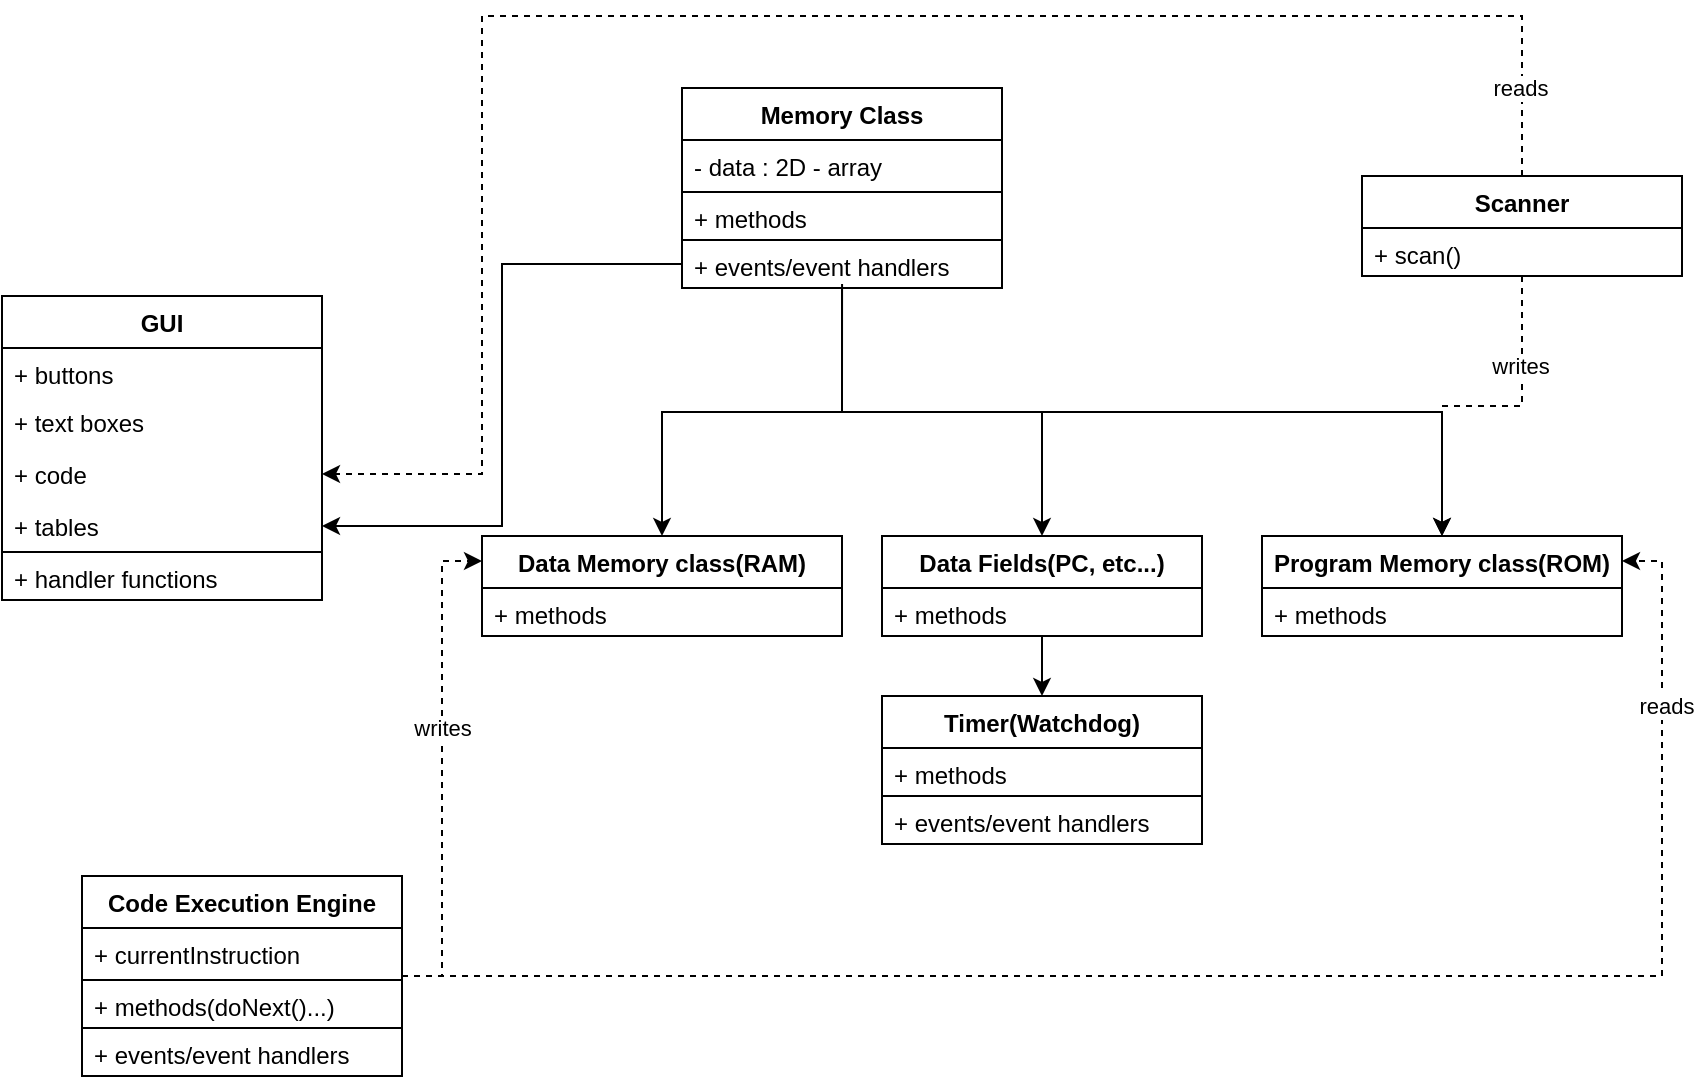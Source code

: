 <mxfile version="14.5.10" type="device"><diagram id="C5RBs43oDa-KdzZeNtuy" name="Page-1"><mxGraphModel dx="1146" dy="526" grid="1" gridSize="10" guides="1" tooltips="1" connect="1" arrows="1" fold="1" page="1" pageScale="1" pageWidth="827" pageHeight="1169" math="0" shadow="0"><root><mxCell id="WIyWlLk6GJQsqaUBKTNV-0"/><mxCell id="WIyWlLk6GJQsqaUBKTNV-1" parent="WIyWlLk6GJQsqaUBKTNV-0"/><mxCell id="XbqR5baaGqiQ-R2WKdG--1" value="GUI" style="swimlane;fontStyle=1;align=center;verticalAlign=top;childLayout=stackLayout;horizontal=1;startSize=26;horizontalStack=0;resizeParent=1;resizeParentMax=0;resizeLast=0;collapsible=1;marginBottom=0;" vertex="1" parent="WIyWlLk6GJQsqaUBKTNV-1"><mxGeometry x="200" y="200" width="160" height="152" as="geometry"/></mxCell><mxCell id="XbqR5baaGqiQ-R2WKdG--2" value="+ buttons" style="text;strokeColor=none;fillColor=none;align=left;verticalAlign=top;spacingLeft=4;spacingRight=4;overflow=hidden;rotatable=0;points=[[0,0.5],[1,0.5]];portConstraint=eastwest;" vertex="1" parent="XbqR5baaGqiQ-R2WKdG--1"><mxGeometry y="26" width="160" height="24" as="geometry"/></mxCell><mxCell id="XbqR5baaGqiQ-R2WKdG--4" value="+ text boxes" style="text;align=left;verticalAlign=top;spacingLeft=4;spacingRight=4;overflow=hidden;rotatable=0;points=[[0,0.5],[1,0.5]];portConstraint=eastwest;" vertex="1" parent="XbqR5baaGqiQ-R2WKdG--1"><mxGeometry y="50" width="160" height="26" as="geometry"/></mxCell><mxCell id="XbqR5baaGqiQ-R2WKdG--72" value="+ code" style="text;align=left;verticalAlign=top;spacingLeft=4;spacingRight=4;overflow=hidden;rotatable=0;points=[[0,0.5],[1,0.5]];portConstraint=eastwest;" vertex="1" parent="XbqR5baaGqiQ-R2WKdG--1"><mxGeometry y="76" width="160" height="26" as="geometry"/></mxCell><mxCell id="XbqR5baaGqiQ-R2WKdG--46" value="+ tables" style="text;align=left;verticalAlign=top;spacingLeft=4;spacingRight=4;overflow=hidden;rotatable=0;points=[[0,0.5],[1,0.5]];portConstraint=eastwest;" vertex="1" parent="XbqR5baaGqiQ-R2WKdG--1"><mxGeometry y="102" width="160" height="26" as="geometry"/></mxCell><mxCell id="XbqR5baaGqiQ-R2WKdG--8" value="+ handler functions" style="text;fillColor=none;align=left;verticalAlign=top;spacingLeft=4;spacingRight=4;overflow=hidden;rotatable=0;points=[[0,0.5],[1,0.5]];portConstraint=eastwest;strokeColor=#000000;" vertex="1" parent="XbqR5baaGqiQ-R2WKdG--1"><mxGeometry y="128" width="160" height="24" as="geometry"/></mxCell><mxCell id="XbqR5baaGqiQ-R2WKdG--55" style="edgeStyle=orthogonalEdgeStyle;rounded=0;orthogonalLoop=1;jettySize=auto;html=1;entryX=0.5;entryY=0;entryDx=0;entryDy=0;" edge="1" parent="WIyWlLk6GJQsqaUBKTNV-1" source="XbqR5baaGqiQ-R2WKdG--16" target="XbqR5baaGqiQ-R2WKdG--51"><mxGeometry relative="1" as="geometry"/></mxCell><mxCell id="XbqR5baaGqiQ-R2WKdG--16" value="Data Fields(PC, etc...)" style="swimlane;fontStyle=1;align=center;verticalAlign=top;childLayout=stackLayout;horizontal=1;startSize=26;horizontalStack=0;resizeParent=1;resizeParentMax=0;resizeLast=0;collapsible=1;marginBottom=0;" vertex="1" parent="WIyWlLk6GJQsqaUBKTNV-1"><mxGeometry x="640" y="320" width="160" height="50" as="geometry"/></mxCell><mxCell id="XbqR5baaGqiQ-R2WKdG--19" value="+ methods" style="text;fillColor=none;align=left;verticalAlign=top;spacingLeft=4;spacingRight=4;overflow=hidden;rotatable=0;points=[[0,0.5],[1,0.5]];portConstraint=eastwest;strokeColor=#000000;" vertex="1" parent="XbqR5baaGqiQ-R2WKdG--16"><mxGeometry y="26" width="160" height="24" as="geometry"/></mxCell><mxCell id="XbqR5baaGqiQ-R2WKdG--21" value="Data Memory class(RAM)" style="swimlane;fontStyle=1;align=center;verticalAlign=top;childLayout=stackLayout;horizontal=1;startSize=26;horizontalStack=0;resizeParent=1;resizeParentMax=0;resizeLast=0;collapsible=1;marginBottom=0;" vertex="1" parent="WIyWlLk6GJQsqaUBKTNV-1"><mxGeometry x="440" y="320" width="180" height="50" as="geometry"/></mxCell><mxCell id="XbqR5baaGqiQ-R2WKdG--24" value="+ methods" style="text;fillColor=none;align=left;verticalAlign=top;spacingLeft=4;spacingRight=4;overflow=hidden;rotatable=0;points=[[0,0.5],[1,0.5]];portConstraint=eastwest;strokeColor=#000000;" vertex="1" parent="XbqR5baaGqiQ-R2WKdG--21"><mxGeometry y="26" width="180" height="24" as="geometry"/></mxCell><mxCell id="XbqR5baaGqiQ-R2WKdG--33" style="edgeStyle=orthogonalEdgeStyle;rounded=0;orthogonalLoop=1;jettySize=auto;html=1;" edge="1" parent="WIyWlLk6GJQsqaUBKTNV-1" source="XbqR5baaGqiQ-R2WKdG--25" target="XbqR5baaGqiQ-R2WKdG--21"><mxGeometry relative="1" as="geometry"/></mxCell><mxCell id="XbqR5baaGqiQ-R2WKdG--44" style="edgeStyle=orthogonalEdgeStyle;rounded=0;orthogonalLoop=1;jettySize=auto;html=1;entryX=0.5;entryY=0;entryDx=0;entryDy=0;" edge="1" parent="WIyWlLk6GJQsqaUBKTNV-1" target="XbqR5baaGqiQ-R2WKdG--38"><mxGeometry relative="1" as="geometry"><mxPoint x="620.034" y="194.0" as="sourcePoint"/><mxPoint x="920" y="318.0" as="targetPoint"/><Array as="points"><mxPoint x="620" y="258"/><mxPoint x="920" y="258"/></Array></mxGeometry></mxCell><mxCell id="XbqR5baaGqiQ-R2WKdG--45" style="edgeStyle=orthogonalEdgeStyle;rounded=0;orthogonalLoop=1;jettySize=auto;html=1;" edge="1" parent="WIyWlLk6GJQsqaUBKTNV-1" source="XbqR5baaGqiQ-R2WKdG--25" target="XbqR5baaGqiQ-R2WKdG--16"><mxGeometry relative="1" as="geometry"/></mxCell><mxCell id="XbqR5baaGqiQ-R2WKdG--25" value="Memory Class" style="swimlane;fontStyle=1;align=center;verticalAlign=top;childLayout=stackLayout;horizontal=1;startSize=26;horizontalStack=0;resizeParent=1;resizeParentMax=0;resizeLast=0;collapsible=1;marginBottom=0;" vertex="1" parent="WIyWlLk6GJQsqaUBKTNV-1"><mxGeometry x="540" y="96" width="160" height="100" as="geometry"/></mxCell><mxCell id="XbqR5baaGqiQ-R2WKdG--27" value="- data : 2D - array" style="text;align=left;verticalAlign=top;spacingLeft=4;spacingRight=4;overflow=hidden;rotatable=0;points=[[0,0.5],[1,0.5]];portConstraint=eastwest;" vertex="1" parent="XbqR5baaGqiQ-R2WKdG--25"><mxGeometry y="26" width="160" height="26" as="geometry"/></mxCell><mxCell id="XbqR5baaGqiQ-R2WKdG--28" value="+ methods" style="text;fillColor=none;align=left;verticalAlign=top;spacingLeft=4;spacingRight=4;overflow=hidden;rotatable=0;points=[[0,0.5],[1,0.5]];portConstraint=eastwest;strokeColor=#000000;" vertex="1" parent="XbqR5baaGqiQ-R2WKdG--25"><mxGeometry y="52" width="160" height="24" as="geometry"/></mxCell><mxCell id="XbqR5baaGqiQ-R2WKdG--31" value="+ events/event handlers" style="text;fillColor=none;align=left;verticalAlign=top;spacingLeft=4;spacingRight=4;overflow=hidden;rotatable=0;points=[[0,0.5],[1,0.5]];portConstraint=eastwest;strokeColor=#000000;" vertex="1" parent="XbqR5baaGqiQ-R2WKdG--25"><mxGeometry y="76" width="160" height="24" as="geometry"/></mxCell><mxCell id="XbqR5baaGqiQ-R2WKdG--32" style="edgeStyle=orthogonalEdgeStyle;rounded=0;orthogonalLoop=1;jettySize=auto;html=1;entryX=1;entryY=0.5;entryDx=0;entryDy=0;" edge="1" parent="WIyWlLk6GJQsqaUBKTNV-1" source="XbqR5baaGqiQ-R2WKdG--31" target="XbqR5baaGqiQ-R2WKdG--46"><mxGeometry relative="1" as="geometry"/></mxCell><mxCell id="XbqR5baaGqiQ-R2WKdG--38" value="Program Memory class(ROM)" style="swimlane;fontStyle=1;align=center;verticalAlign=top;childLayout=stackLayout;horizontal=1;startSize=26;horizontalStack=0;resizeParent=1;resizeParentMax=0;resizeLast=0;collapsible=1;marginBottom=0;" vertex="1" parent="WIyWlLk6GJQsqaUBKTNV-1"><mxGeometry x="830" y="320" width="180" height="50" as="geometry"/></mxCell><mxCell id="XbqR5baaGqiQ-R2WKdG--40" value="+ methods" style="text;fillColor=none;align=left;verticalAlign=top;spacingLeft=4;spacingRight=4;overflow=hidden;rotatable=0;points=[[0,0.5],[1,0.5]];portConstraint=eastwest;strokeColor=#000000;" vertex="1" parent="XbqR5baaGqiQ-R2WKdG--38"><mxGeometry y="26" width="180" height="24" as="geometry"/></mxCell><mxCell id="XbqR5baaGqiQ-R2WKdG--57" style="edgeStyle=orthogonalEdgeStyle;rounded=0;orthogonalLoop=1;jettySize=auto;html=1;entryX=0;entryY=0.25;entryDx=0;entryDy=0;dashed=1;" edge="1" parent="WIyWlLk6GJQsqaUBKTNV-1" source="XbqR5baaGqiQ-R2WKdG--47" target="XbqR5baaGqiQ-R2WKdG--21"><mxGeometry relative="1" as="geometry"/></mxCell><mxCell id="XbqR5baaGqiQ-R2WKdG--58" value="writes" style="edgeLabel;html=1;align=center;verticalAlign=middle;resizable=0;points=[];" vertex="1" connectable="0" parent="XbqR5baaGqiQ-R2WKdG--57"><mxGeometry x="0.163" relative="1" as="geometry"><mxPoint as="offset"/></mxGeometry></mxCell><mxCell id="XbqR5baaGqiQ-R2WKdG--62" style="edgeStyle=orthogonalEdgeStyle;rounded=0;orthogonalLoop=1;jettySize=auto;html=1;entryX=1;entryY=0.25;entryDx=0;entryDy=0;dashed=1;" edge="1" parent="WIyWlLk6GJQsqaUBKTNV-1" source="XbqR5baaGqiQ-R2WKdG--47" target="XbqR5baaGqiQ-R2WKdG--38"><mxGeometry relative="1" as="geometry"/></mxCell><mxCell id="XbqR5baaGqiQ-R2WKdG--63" value="reads" style="edgeLabel;html=1;align=center;verticalAlign=middle;resizable=0;points=[];" vertex="1" connectable="0" parent="XbqR5baaGqiQ-R2WKdG--62"><mxGeometry x="0.786" y="-2" relative="1" as="geometry"><mxPoint as="offset"/></mxGeometry></mxCell><mxCell id="XbqR5baaGqiQ-R2WKdG--47" value="Code Execution Engine" style="swimlane;fontStyle=1;align=center;verticalAlign=top;childLayout=stackLayout;horizontal=1;startSize=26;horizontalStack=0;resizeParent=1;resizeParentMax=0;resizeLast=0;collapsible=1;marginBottom=0;" vertex="1" parent="WIyWlLk6GJQsqaUBKTNV-1"><mxGeometry x="240" y="490" width="160" height="100" as="geometry"/></mxCell><mxCell id="XbqR5baaGqiQ-R2WKdG--48" value="+ currentInstruction" style="text;align=left;verticalAlign=top;spacingLeft=4;spacingRight=4;overflow=hidden;rotatable=0;points=[[0,0.5],[1,0.5]];portConstraint=eastwest;" vertex="1" parent="XbqR5baaGqiQ-R2WKdG--47"><mxGeometry y="26" width="160" height="26" as="geometry"/></mxCell><mxCell id="XbqR5baaGqiQ-R2WKdG--49" value="+ methods(doNext()...)" style="text;fillColor=none;align=left;verticalAlign=top;spacingLeft=4;spacingRight=4;overflow=hidden;rotatable=0;points=[[0,0.5],[1,0.5]];portConstraint=eastwest;strokeColor=#000000;" vertex="1" parent="XbqR5baaGqiQ-R2WKdG--47"><mxGeometry y="52" width="160" height="24" as="geometry"/></mxCell><mxCell id="XbqR5baaGqiQ-R2WKdG--50" value="+ events/event handlers" style="text;fillColor=none;align=left;verticalAlign=top;spacingLeft=4;spacingRight=4;overflow=hidden;rotatable=0;points=[[0,0.5],[1,0.5]];portConstraint=eastwest;strokeColor=#000000;" vertex="1" parent="XbqR5baaGqiQ-R2WKdG--47"><mxGeometry y="76" width="160" height="24" as="geometry"/></mxCell><mxCell id="XbqR5baaGqiQ-R2WKdG--51" value="Timer(Watchdog)" style="swimlane;fontStyle=1;align=center;verticalAlign=top;childLayout=stackLayout;horizontal=1;startSize=26;horizontalStack=0;resizeParent=1;resizeParentMax=0;resizeLast=0;collapsible=1;marginBottom=0;" vertex="1" parent="WIyWlLk6GJQsqaUBKTNV-1"><mxGeometry x="640" y="400" width="160" height="74" as="geometry"/></mxCell><mxCell id="XbqR5baaGqiQ-R2WKdG--53" value="+ methods" style="text;fillColor=none;align=left;verticalAlign=top;spacingLeft=4;spacingRight=4;overflow=hidden;rotatable=0;points=[[0,0.5],[1,0.5]];portConstraint=eastwest;strokeColor=#000000;" vertex="1" parent="XbqR5baaGqiQ-R2WKdG--51"><mxGeometry y="26" width="160" height="24" as="geometry"/></mxCell><mxCell id="XbqR5baaGqiQ-R2WKdG--54" value="+ events/event handlers" style="text;fillColor=none;align=left;verticalAlign=top;spacingLeft=4;spacingRight=4;overflow=hidden;rotatable=0;points=[[0,0.5],[1,0.5]];portConstraint=eastwest;strokeColor=#000000;" vertex="1" parent="XbqR5baaGqiQ-R2WKdG--51"><mxGeometry y="50" width="160" height="24" as="geometry"/></mxCell><mxCell id="XbqR5baaGqiQ-R2WKdG--68" style="edgeStyle=orthogonalEdgeStyle;rounded=0;orthogonalLoop=1;jettySize=auto;html=1;dashed=1;" edge="1" parent="WIyWlLk6GJQsqaUBKTNV-1" source="XbqR5baaGqiQ-R2WKdG--64" target="XbqR5baaGqiQ-R2WKdG--38"><mxGeometry relative="1" as="geometry"/></mxCell><mxCell id="XbqR5baaGqiQ-R2WKdG--71" value="writes" style="edgeLabel;html=1;align=center;verticalAlign=middle;resizable=0;points=[];" vertex="1" connectable="0" parent="XbqR5baaGqiQ-R2WKdG--68"><mxGeometry x="-0.474" y="-1" relative="1" as="geometry"><mxPoint as="offset"/></mxGeometry></mxCell><mxCell id="XbqR5baaGqiQ-R2WKdG--69" style="edgeStyle=orthogonalEdgeStyle;rounded=0;orthogonalLoop=1;jettySize=auto;html=1;entryX=1;entryY=0.5;entryDx=0;entryDy=0;dashed=1;" edge="1" parent="WIyWlLk6GJQsqaUBKTNV-1" source="XbqR5baaGqiQ-R2WKdG--64" target="XbqR5baaGqiQ-R2WKdG--72"><mxGeometry relative="1" as="geometry"><Array as="points"><mxPoint x="960" y="60"/><mxPoint x="440" y="60"/><mxPoint x="440" y="289"/></Array></mxGeometry></mxCell><mxCell id="XbqR5baaGqiQ-R2WKdG--70" value="reads" style="edgeLabel;html=1;align=center;verticalAlign=middle;resizable=0;points=[];" vertex="1" connectable="0" parent="XbqR5baaGqiQ-R2WKdG--69"><mxGeometry x="-0.459" y="3" relative="1" as="geometry"><mxPoint x="165" y="33" as="offset"/></mxGeometry></mxCell><mxCell id="XbqR5baaGqiQ-R2WKdG--64" value="Scanner" style="swimlane;fontStyle=1;align=center;verticalAlign=top;childLayout=stackLayout;horizontal=1;startSize=26;horizontalStack=0;resizeParent=1;resizeParentMax=0;resizeLast=0;collapsible=1;marginBottom=0;" vertex="1" parent="WIyWlLk6GJQsqaUBKTNV-1"><mxGeometry x="880" y="140" width="160" height="50" as="geometry"/></mxCell><mxCell id="XbqR5baaGqiQ-R2WKdG--67" value="+ scan()" style="text;fillColor=none;align=left;verticalAlign=top;spacingLeft=4;spacingRight=4;overflow=hidden;rotatable=0;points=[[0,0.5],[1,0.5]];portConstraint=eastwest;strokeColor=#000000;" vertex="1" parent="XbqR5baaGqiQ-R2WKdG--64"><mxGeometry y="26" width="160" height="24" as="geometry"/></mxCell></root></mxGraphModel></diagram></mxfile>